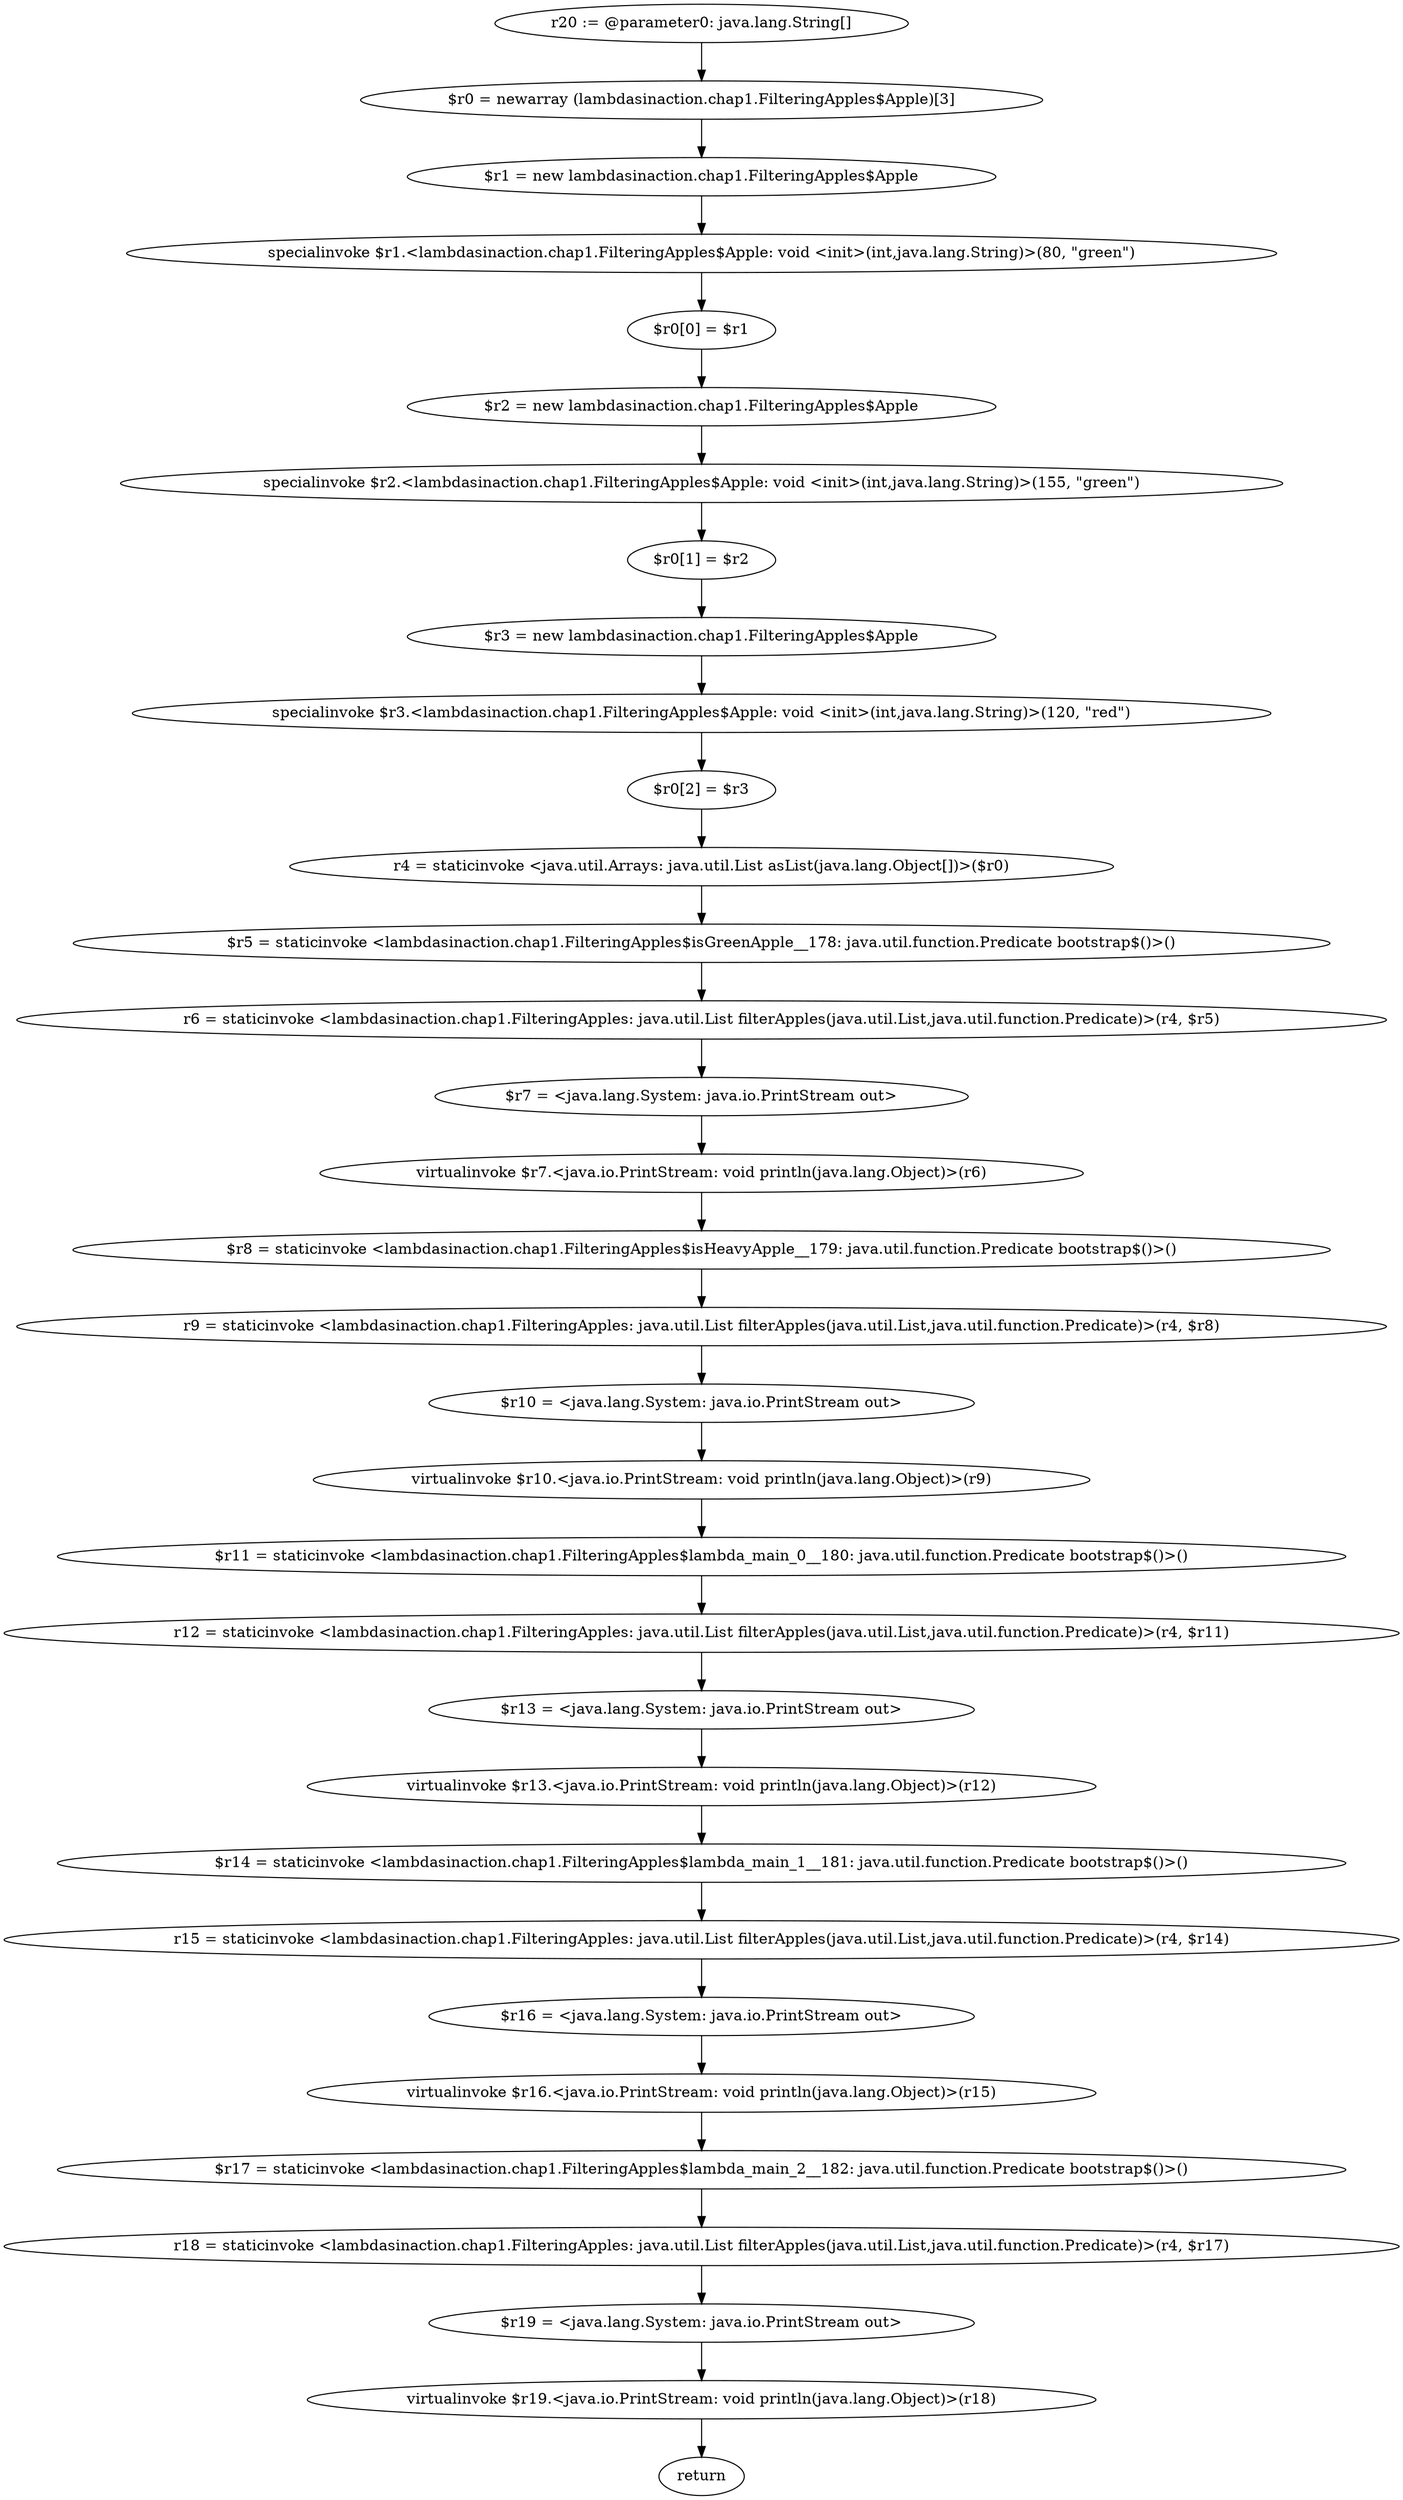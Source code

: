 digraph "unitGraph" {
    "r20 := @parameter0: java.lang.String[]"
    "$r0 = newarray (lambdasinaction.chap1.FilteringApples$Apple)[3]"
    "$r1 = new lambdasinaction.chap1.FilteringApples$Apple"
    "specialinvoke $r1.<lambdasinaction.chap1.FilteringApples$Apple: void <init>(int,java.lang.String)>(80, \"green\")"
    "$r0[0] = $r1"
    "$r2 = new lambdasinaction.chap1.FilteringApples$Apple"
    "specialinvoke $r2.<lambdasinaction.chap1.FilteringApples$Apple: void <init>(int,java.lang.String)>(155, \"green\")"
    "$r0[1] = $r2"
    "$r3 = new lambdasinaction.chap1.FilteringApples$Apple"
    "specialinvoke $r3.<lambdasinaction.chap1.FilteringApples$Apple: void <init>(int,java.lang.String)>(120, \"red\")"
    "$r0[2] = $r3"
    "r4 = staticinvoke <java.util.Arrays: java.util.List asList(java.lang.Object[])>($r0)"
    "$r5 = staticinvoke <lambdasinaction.chap1.FilteringApples$isGreenApple__178: java.util.function.Predicate bootstrap$()>()"
    "r6 = staticinvoke <lambdasinaction.chap1.FilteringApples: java.util.List filterApples(java.util.List,java.util.function.Predicate)>(r4, $r5)"
    "$r7 = <java.lang.System: java.io.PrintStream out>"
    "virtualinvoke $r7.<java.io.PrintStream: void println(java.lang.Object)>(r6)"
    "$r8 = staticinvoke <lambdasinaction.chap1.FilteringApples$isHeavyApple__179: java.util.function.Predicate bootstrap$()>()"
    "r9 = staticinvoke <lambdasinaction.chap1.FilteringApples: java.util.List filterApples(java.util.List,java.util.function.Predicate)>(r4, $r8)"
    "$r10 = <java.lang.System: java.io.PrintStream out>"
    "virtualinvoke $r10.<java.io.PrintStream: void println(java.lang.Object)>(r9)"
    "$r11 = staticinvoke <lambdasinaction.chap1.FilteringApples$lambda_main_0__180: java.util.function.Predicate bootstrap$()>()"
    "r12 = staticinvoke <lambdasinaction.chap1.FilteringApples: java.util.List filterApples(java.util.List,java.util.function.Predicate)>(r4, $r11)"
    "$r13 = <java.lang.System: java.io.PrintStream out>"
    "virtualinvoke $r13.<java.io.PrintStream: void println(java.lang.Object)>(r12)"
    "$r14 = staticinvoke <lambdasinaction.chap1.FilteringApples$lambda_main_1__181: java.util.function.Predicate bootstrap$()>()"
    "r15 = staticinvoke <lambdasinaction.chap1.FilteringApples: java.util.List filterApples(java.util.List,java.util.function.Predicate)>(r4, $r14)"
    "$r16 = <java.lang.System: java.io.PrintStream out>"
    "virtualinvoke $r16.<java.io.PrintStream: void println(java.lang.Object)>(r15)"
    "$r17 = staticinvoke <lambdasinaction.chap1.FilteringApples$lambda_main_2__182: java.util.function.Predicate bootstrap$()>()"
    "r18 = staticinvoke <lambdasinaction.chap1.FilteringApples: java.util.List filterApples(java.util.List,java.util.function.Predicate)>(r4, $r17)"
    "$r19 = <java.lang.System: java.io.PrintStream out>"
    "virtualinvoke $r19.<java.io.PrintStream: void println(java.lang.Object)>(r18)"
    "return"
    "r20 := @parameter0: java.lang.String[]"->"$r0 = newarray (lambdasinaction.chap1.FilteringApples$Apple)[3]";
    "$r0 = newarray (lambdasinaction.chap1.FilteringApples$Apple)[3]"->"$r1 = new lambdasinaction.chap1.FilteringApples$Apple";
    "$r1 = new lambdasinaction.chap1.FilteringApples$Apple"->"specialinvoke $r1.<lambdasinaction.chap1.FilteringApples$Apple: void <init>(int,java.lang.String)>(80, \"green\")";
    "specialinvoke $r1.<lambdasinaction.chap1.FilteringApples$Apple: void <init>(int,java.lang.String)>(80, \"green\")"->"$r0[0] = $r1";
    "$r0[0] = $r1"->"$r2 = new lambdasinaction.chap1.FilteringApples$Apple";
    "$r2 = new lambdasinaction.chap1.FilteringApples$Apple"->"specialinvoke $r2.<lambdasinaction.chap1.FilteringApples$Apple: void <init>(int,java.lang.String)>(155, \"green\")";
    "specialinvoke $r2.<lambdasinaction.chap1.FilteringApples$Apple: void <init>(int,java.lang.String)>(155, \"green\")"->"$r0[1] = $r2";
    "$r0[1] = $r2"->"$r3 = new lambdasinaction.chap1.FilteringApples$Apple";
    "$r3 = new lambdasinaction.chap1.FilteringApples$Apple"->"specialinvoke $r3.<lambdasinaction.chap1.FilteringApples$Apple: void <init>(int,java.lang.String)>(120, \"red\")";
    "specialinvoke $r3.<lambdasinaction.chap1.FilteringApples$Apple: void <init>(int,java.lang.String)>(120, \"red\")"->"$r0[2] = $r3";
    "$r0[2] = $r3"->"r4 = staticinvoke <java.util.Arrays: java.util.List asList(java.lang.Object[])>($r0)";
    "r4 = staticinvoke <java.util.Arrays: java.util.List asList(java.lang.Object[])>($r0)"->"$r5 = staticinvoke <lambdasinaction.chap1.FilteringApples$isGreenApple__178: java.util.function.Predicate bootstrap$()>()";
    "$r5 = staticinvoke <lambdasinaction.chap1.FilteringApples$isGreenApple__178: java.util.function.Predicate bootstrap$()>()"->"r6 = staticinvoke <lambdasinaction.chap1.FilteringApples: java.util.List filterApples(java.util.List,java.util.function.Predicate)>(r4, $r5)";
    "r6 = staticinvoke <lambdasinaction.chap1.FilteringApples: java.util.List filterApples(java.util.List,java.util.function.Predicate)>(r4, $r5)"->"$r7 = <java.lang.System: java.io.PrintStream out>";
    "$r7 = <java.lang.System: java.io.PrintStream out>"->"virtualinvoke $r7.<java.io.PrintStream: void println(java.lang.Object)>(r6)";
    "virtualinvoke $r7.<java.io.PrintStream: void println(java.lang.Object)>(r6)"->"$r8 = staticinvoke <lambdasinaction.chap1.FilteringApples$isHeavyApple__179: java.util.function.Predicate bootstrap$()>()";
    "$r8 = staticinvoke <lambdasinaction.chap1.FilteringApples$isHeavyApple__179: java.util.function.Predicate bootstrap$()>()"->"r9 = staticinvoke <lambdasinaction.chap1.FilteringApples: java.util.List filterApples(java.util.List,java.util.function.Predicate)>(r4, $r8)";
    "r9 = staticinvoke <lambdasinaction.chap1.FilteringApples: java.util.List filterApples(java.util.List,java.util.function.Predicate)>(r4, $r8)"->"$r10 = <java.lang.System: java.io.PrintStream out>";
    "$r10 = <java.lang.System: java.io.PrintStream out>"->"virtualinvoke $r10.<java.io.PrintStream: void println(java.lang.Object)>(r9)";
    "virtualinvoke $r10.<java.io.PrintStream: void println(java.lang.Object)>(r9)"->"$r11 = staticinvoke <lambdasinaction.chap1.FilteringApples$lambda_main_0__180: java.util.function.Predicate bootstrap$()>()";
    "$r11 = staticinvoke <lambdasinaction.chap1.FilteringApples$lambda_main_0__180: java.util.function.Predicate bootstrap$()>()"->"r12 = staticinvoke <lambdasinaction.chap1.FilteringApples: java.util.List filterApples(java.util.List,java.util.function.Predicate)>(r4, $r11)";
    "r12 = staticinvoke <lambdasinaction.chap1.FilteringApples: java.util.List filterApples(java.util.List,java.util.function.Predicate)>(r4, $r11)"->"$r13 = <java.lang.System: java.io.PrintStream out>";
    "$r13 = <java.lang.System: java.io.PrintStream out>"->"virtualinvoke $r13.<java.io.PrintStream: void println(java.lang.Object)>(r12)";
    "virtualinvoke $r13.<java.io.PrintStream: void println(java.lang.Object)>(r12)"->"$r14 = staticinvoke <lambdasinaction.chap1.FilteringApples$lambda_main_1__181: java.util.function.Predicate bootstrap$()>()";
    "$r14 = staticinvoke <lambdasinaction.chap1.FilteringApples$lambda_main_1__181: java.util.function.Predicate bootstrap$()>()"->"r15 = staticinvoke <lambdasinaction.chap1.FilteringApples: java.util.List filterApples(java.util.List,java.util.function.Predicate)>(r4, $r14)";
    "r15 = staticinvoke <lambdasinaction.chap1.FilteringApples: java.util.List filterApples(java.util.List,java.util.function.Predicate)>(r4, $r14)"->"$r16 = <java.lang.System: java.io.PrintStream out>";
    "$r16 = <java.lang.System: java.io.PrintStream out>"->"virtualinvoke $r16.<java.io.PrintStream: void println(java.lang.Object)>(r15)";
    "virtualinvoke $r16.<java.io.PrintStream: void println(java.lang.Object)>(r15)"->"$r17 = staticinvoke <lambdasinaction.chap1.FilteringApples$lambda_main_2__182: java.util.function.Predicate bootstrap$()>()";
    "$r17 = staticinvoke <lambdasinaction.chap1.FilteringApples$lambda_main_2__182: java.util.function.Predicate bootstrap$()>()"->"r18 = staticinvoke <lambdasinaction.chap1.FilteringApples: java.util.List filterApples(java.util.List,java.util.function.Predicate)>(r4, $r17)";
    "r18 = staticinvoke <lambdasinaction.chap1.FilteringApples: java.util.List filterApples(java.util.List,java.util.function.Predicate)>(r4, $r17)"->"$r19 = <java.lang.System: java.io.PrintStream out>";
    "$r19 = <java.lang.System: java.io.PrintStream out>"->"virtualinvoke $r19.<java.io.PrintStream: void println(java.lang.Object)>(r18)";
    "virtualinvoke $r19.<java.io.PrintStream: void println(java.lang.Object)>(r18)"->"return";
}

